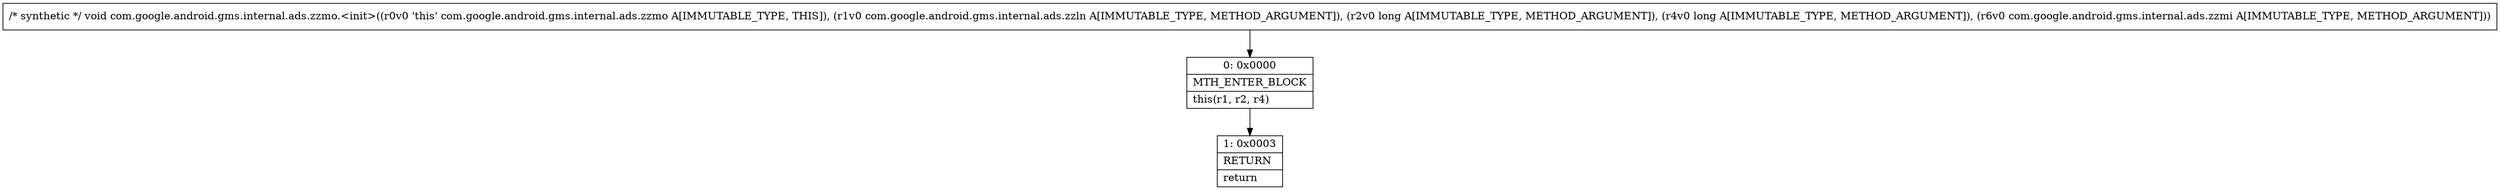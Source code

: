 digraph "CFG forcom.google.android.gms.internal.ads.zzmo.\<init\>(Lcom\/google\/android\/gms\/internal\/ads\/zzln;JJLcom\/google\/android\/gms\/internal\/ads\/zzmi;)V" {
Node_0 [shape=record,label="{0\:\ 0x0000|MTH_ENTER_BLOCK\l|this(r1, r2, r4)\l}"];
Node_1 [shape=record,label="{1\:\ 0x0003|RETURN\l|return\l}"];
MethodNode[shape=record,label="{\/* synthetic *\/ void com.google.android.gms.internal.ads.zzmo.\<init\>((r0v0 'this' com.google.android.gms.internal.ads.zzmo A[IMMUTABLE_TYPE, THIS]), (r1v0 com.google.android.gms.internal.ads.zzln A[IMMUTABLE_TYPE, METHOD_ARGUMENT]), (r2v0 long A[IMMUTABLE_TYPE, METHOD_ARGUMENT]), (r4v0 long A[IMMUTABLE_TYPE, METHOD_ARGUMENT]), (r6v0 com.google.android.gms.internal.ads.zzmi A[IMMUTABLE_TYPE, METHOD_ARGUMENT])) }"];
MethodNode -> Node_0;
Node_0 -> Node_1;
}

